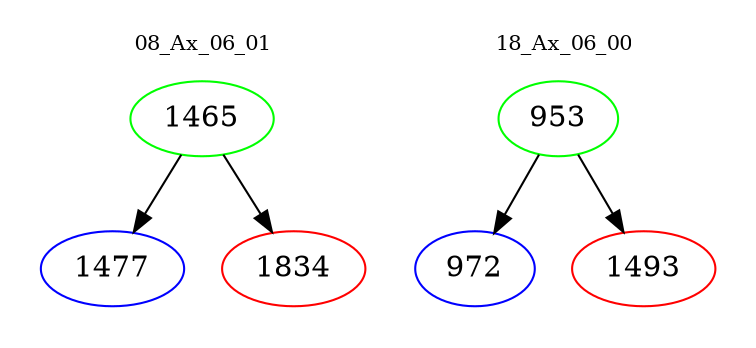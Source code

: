 digraph{
subgraph cluster_0 {
color = white
label = "08_Ax_06_01";
fontsize=10;
T0_1465 [label="1465", color="green"]
T0_1465 -> T0_1477 [color="black"]
T0_1477 [label="1477", color="blue"]
T0_1465 -> T0_1834 [color="black"]
T0_1834 [label="1834", color="red"]
}
subgraph cluster_1 {
color = white
label = "18_Ax_06_00";
fontsize=10;
T1_953 [label="953", color="green"]
T1_953 -> T1_972 [color="black"]
T1_972 [label="972", color="blue"]
T1_953 -> T1_1493 [color="black"]
T1_1493 [label="1493", color="red"]
}
}
